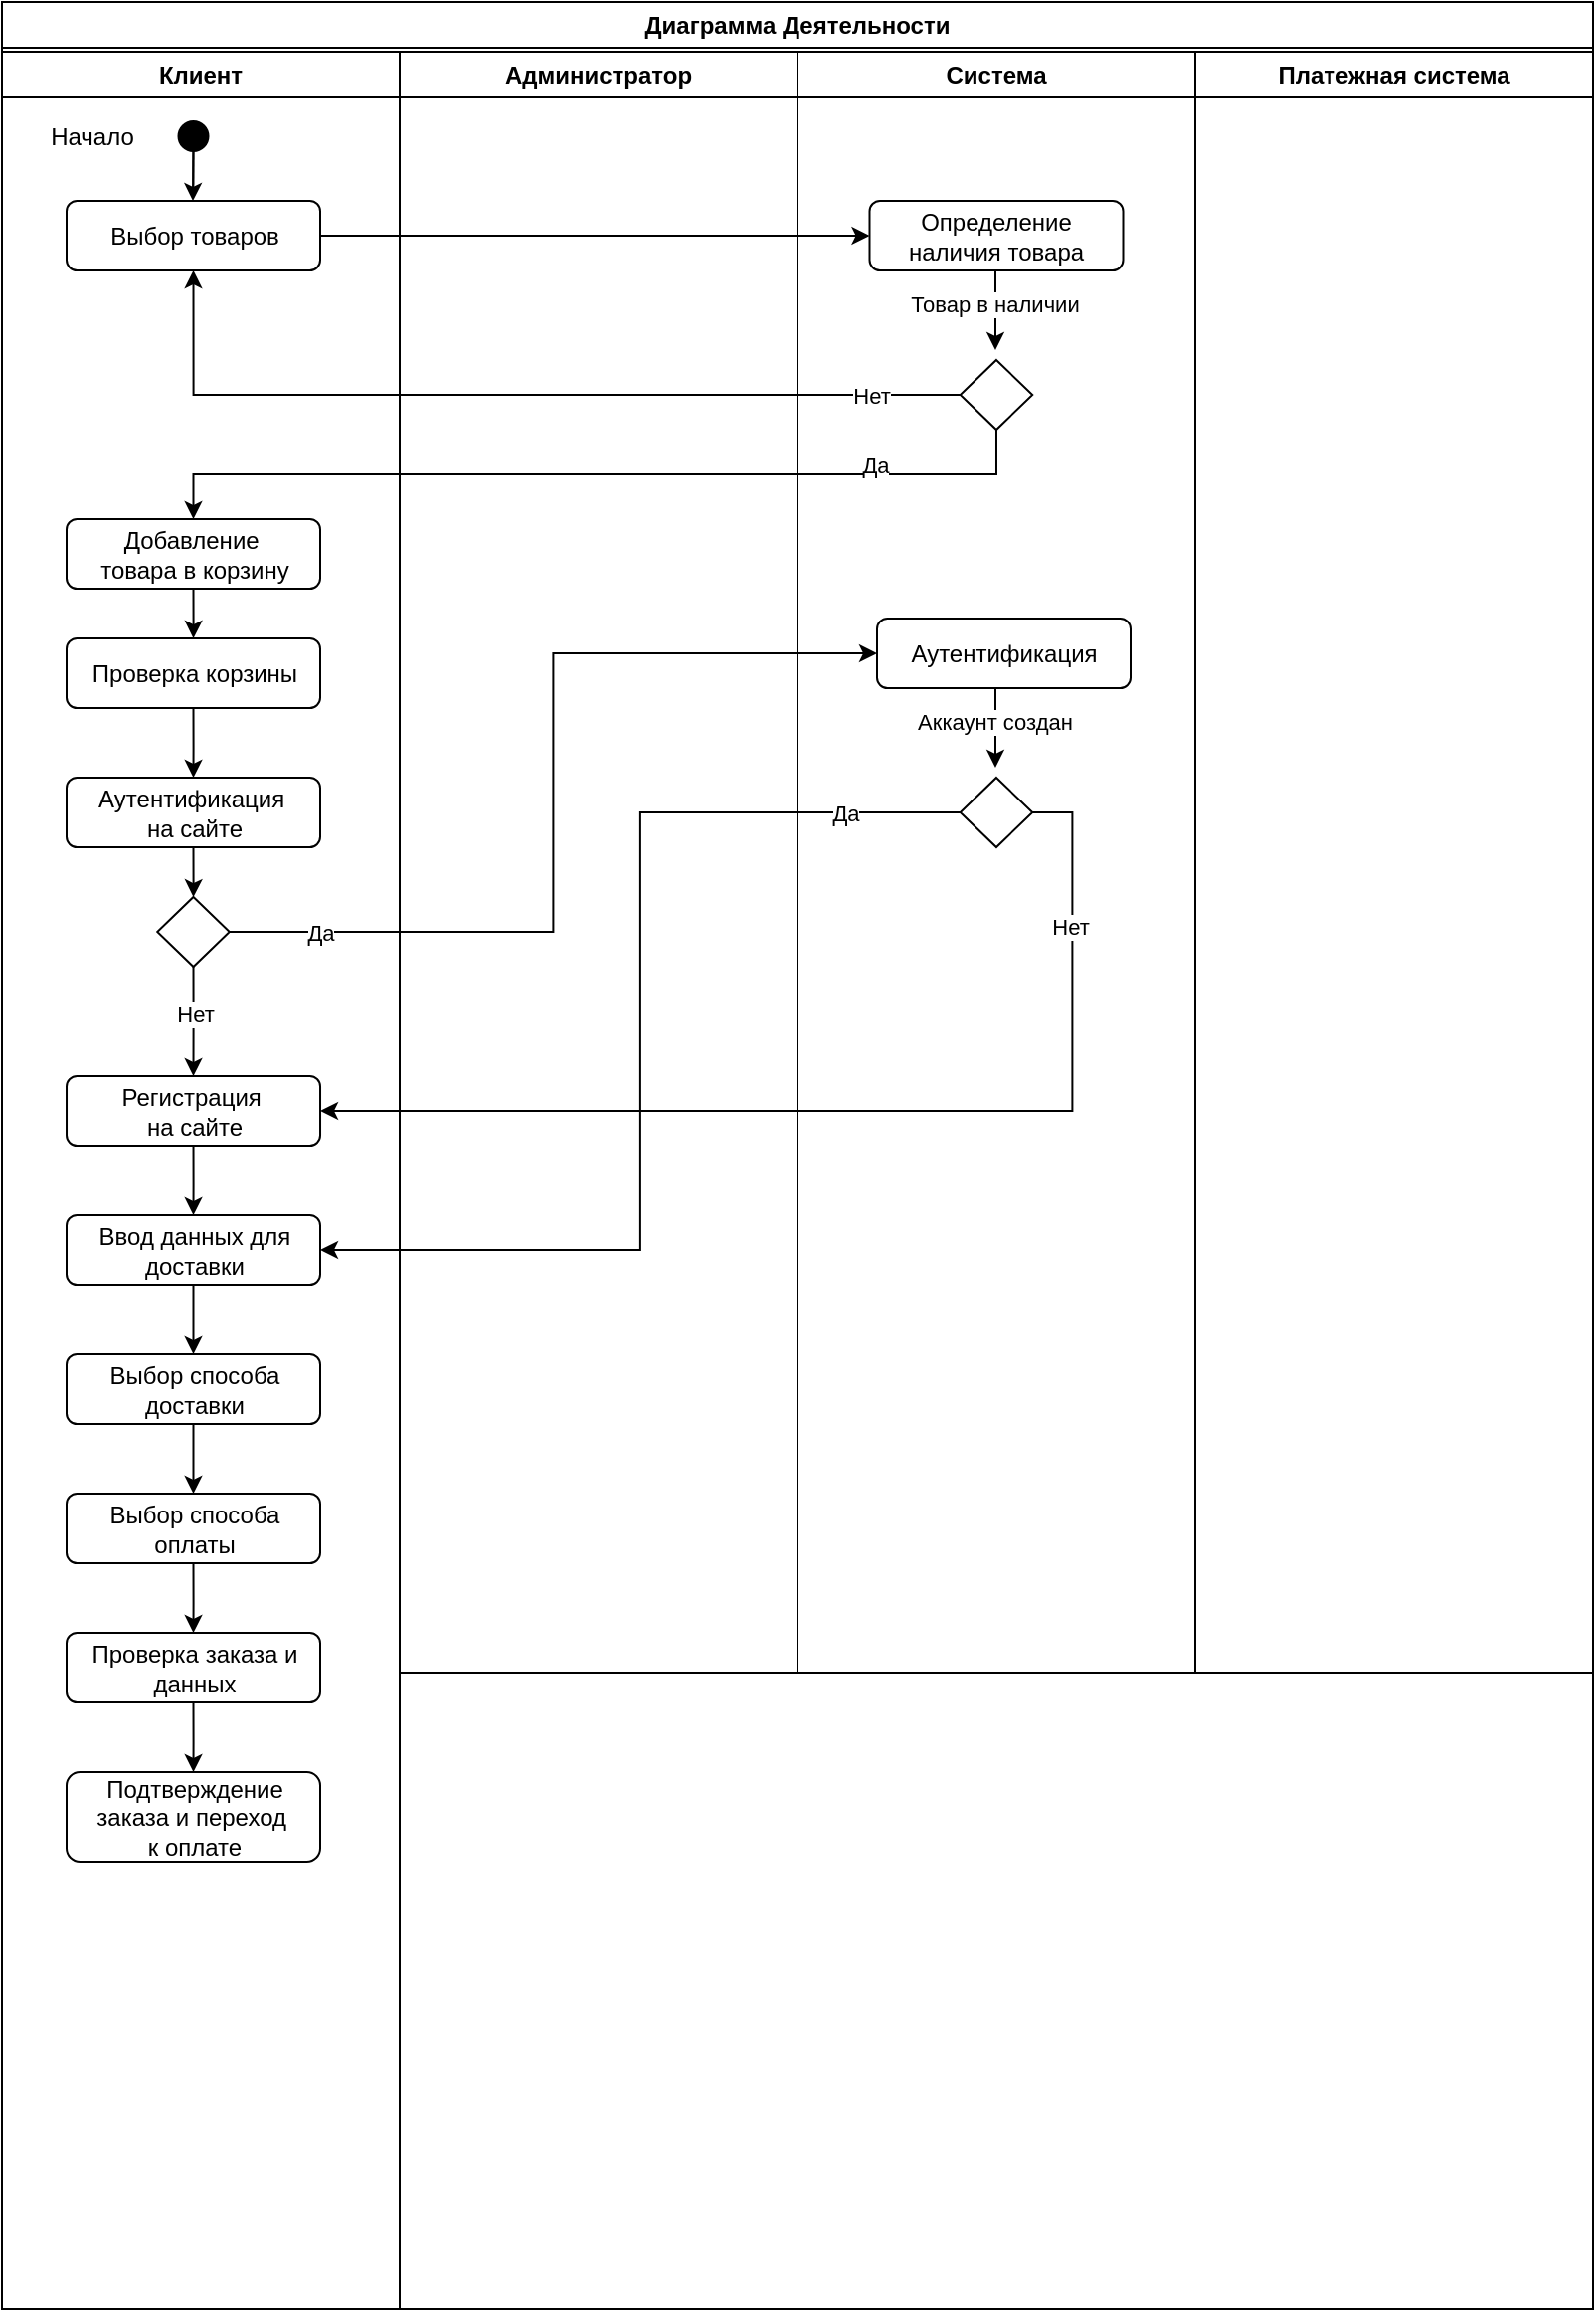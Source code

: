 <mxfile version="24.4.3" type="github">
  <diagram name="Страница — 1" id="kHaLRNe1tpMv3u5q8S8u">
    <mxGraphModel dx="1434" dy="1941" grid="1" gridSize="10" guides="1" tooltips="1" connect="1" arrows="1" fold="1" page="1" pageScale="1" pageWidth="827" pageHeight="1169" math="0" shadow="0">
      <root>
        <mxCell id="0" />
        <mxCell id="1" parent="0" />
        <mxCell id="wFoECBeJ0aFWm-52nH7k-1" value="Диаграмма Деятельности" style="swimlane;whiteSpace=wrap;html=1;" parent="1" vertex="1">
          <mxGeometry y="-10" width="800" height="1160" as="geometry" />
        </mxCell>
        <mxCell id="wFoECBeJ0aFWm-52nH7k-2" value="Клиент" style="swimlane;whiteSpace=wrap;html=1;" parent="wFoECBeJ0aFWm-52nH7k-1" vertex="1">
          <mxGeometry y="25" width="200" height="1135" as="geometry">
            <mxRectangle y="25" width="80" height="30" as="alternateBounds" />
          </mxGeometry>
        </mxCell>
        <mxCell id="wFoECBeJ0aFWm-52nH7k-8" value="Начало" style="text;html=1;align=center;verticalAlign=middle;resizable=0;points=[];autosize=1;strokeColor=none;fillColor=none;" parent="wFoECBeJ0aFWm-52nH7k-2" vertex="1">
          <mxGeometry x="10" y="27.5" width="70" height="30" as="geometry" />
        </mxCell>
        <mxCell id="wFoECBeJ0aFWm-52nH7k-9" value="" style="endArrow=classic;html=1;rounded=0;" parent="wFoECBeJ0aFWm-52nH7k-2" source="wFoECBeJ0aFWm-52nH7k-7" edge="1">
          <mxGeometry width="50" height="50" relative="1" as="geometry">
            <mxPoint x="96.17" y="45" as="sourcePoint" />
            <mxPoint x="96" y="75" as="targetPoint" />
          </mxGeometry>
        </mxCell>
        <mxCell id="wFoECBeJ0aFWm-52nH7k-10" value="Выбор товаров" style="rounded=1;whiteSpace=wrap;html=1;" parent="wFoECBeJ0aFWm-52nH7k-2" vertex="1">
          <mxGeometry x="32.5" y="75" width="127.5" height="35" as="geometry" />
        </mxCell>
        <mxCell id="wFoECBeJ0aFWm-52nH7k-11" value="" style="endArrow=classic;html=1;rounded=0;entryX=0.5;entryY=0;entryDx=0;entryDy=0;" parent="wFoECBeJ0aFWm-52nH7k-2" target="wFoECBeJ0aFWm-52nH7k-7" edge="1">
          <mxGeometry width="50" height="50" relative="1" as="geometry">
            <mxPoint x="96.17" y="70" as="sourcePoint" />
            <mxPoint x="96" y="120" as="targetPoint" />
          </mxGeometry>
        </mxCell>
        <mxCell id="wFoECBeJ0aFWm-52nH7k-7" value="" style="ellipse;whiteSpace=wrap;html=1;aspect=fixed;fillColor=#000000;" parent="wFoECBeJ0aFWm-52nH7k-2" vertex="1">
          <mxGeometry x="88.75" y="35" width="15" height="15" as="geometry" />
        </mxCell>
        <mxCell id="qTEbN5aANxW4-h66Cw0V-4" style="edgeStyle=orthogonalEdgeStyle;rounded=0;orthogonalLoop=1;jettySize=auto;html=1;exitX=0.5;exitY=1;exitDx=0;exitDy=0;" edge="1" parent="wFoECBeJ0aFWm-52nH7k-2" source="wFoECBeJ0aFWm-52nH7k-25" target="qTEbN5aANxW4-h66Cw0V-3">
          <mxGeometry relative="1" as="geometry" />
        </mxCell>
        <mxCell id="wFoECBeJ0aFWm-52nH7k-25" value="Добавление&amp;nbsp;&lt;div&gt;товара&amp;nbsp;&lt;span style=&quot;background-color: initial;&quot;&gt;в корзину&lt;/span&gt;&lt;/div&gt;" style="rounded=1;whiteSpace=wrap;html=1;" parent="wFoECBeJ0aFWm-52nH7k-2" vertex="1">
          <mxGeometry x="32.5" y="235" width="127.5" height="35" as="geometry" />
        </mxCell>
        <mxCell id="qTEbN5aANxW4-h66Cw0V-12" style="edgeStyle=orthogonalEdgeStyle;rounded=0;orthogonalLoop=1;jettySize=auto;html=1;exitX=0.5;exitY=1;exitDx=0;exitDy=0;" edge="1" parent="wFoECBeJ0aFWm-52nH7k-2" source="qTEbN5aANxW4-h66Cw0V-3" target="qTEbN5aANxW4-h66Cw0V-9">
          <mxGeometry relative="1" as="geometry" />
        </mxCell>
        <mxCell id="qTEbN5aANxW4-h66Cw0V-3" value="Проверка корзины" style="rounded=1;whiteSpace=wrap;html=1;" vertex="1" parent="wFoECBeJ0aFWm-52nH7k-2">
          <mxGeometry x="32.5" y="295" width="127.5" height="35" as="geometry" />
        </mxCell>
        <mxCell id="qTEbN5aANxW4-h66Cw0V-23" style="edgeStyle=orthogonalEdgeStyle;rounded=0;orthogonalLoop=1;jettySize=auto;html=1;exitX=0.5;exitY=1;exitDx=0;exitDy=0;" edge="1" parent="wFoECBeJ0aFWm-52nH7k-2" source="qTEbN5aANxW4-h66Cw0V-9" target="qTEbN5aANxW4-h66Cw0V-22">
          <mxGeometry relative="1" as="geometry" />
        </mxCell>
        <mxCell id="qTEbN5aANxW4-h66Cw0V-9" value="Аутентификация&amp;nbsp;&lt;div&gt;на сайте&lt;/div&gt;" style="rounded=1;whiteSpace=wrap;html=1;" vertex="1" parent="wFoECBeJ0aFWm-52nH7k-2">
          <mxGeometry x="32.5" y="365" width="127.5" height="35" as="geometry" />
        </mxCell>
        <mxCell id="qTEbN5aANxW4-h66Cw0V-34" style="edgeStyle=orthogonalEdgeStyle;rounded=0;orthogonalLoop=1;jettySize=auto;html=1;exitX=0.5;exitY=1;exitDx=0;exitDy=0;" edge="1" parent="wFoECBeJ0aFWm-52nH7k-2" source="qTEbN5aANxW4-h66Cw0V-19" target="qTEbN5aANxW4-h66Cw0V-33">
          <mxGeometry relative="1" as="geometry" />
        </mxCell>
        <mxCell id="qTEbN5aANxW4-h66Cw0V-19" value="Регистрация&amp;nbsp;&lt;div&gt;на сайте&lt;/div&gt;" style="rounded=1;whiteSpace=wrap;html=1;" vertex="1" parent="wFoECBeJ0aFWm-52nH7k-2">
          <mxGeometry x="32.51" y="515" width="127.5" height="35" as="geometry" />
        </mxCell>
        <mxCell id="qTEbN5aANxW4-h66Cw0V-24" style="edgeStyle=orthogonalEdgeStyle;rounded=0;orthogonalLoop=1;jettySize=auto;html=1;exitX=0.5;exitY=1;exitDx=0;exitDy=0;" edge="1" parent="wFoECBeJ0aFWm-52nH7k-2" source="qTEbN5aANxW4-h66Cw0V-22" target="qTEbN5aANxW4-h66Cw0V-19">
          <mxGeometry relative="1" as="geometry" />
        </mxCell>
        <mxCell id="qTEbN5aANxW4-h66Cw0V-25" value="Нет" style="edgeLabel;html=1;align=center;verticalAlign=middle;resizable=0;points=[];" vertex="1" connectable="0" parent="qTEbN5aANxW4-h66Cw0V-24">
          <mxGeometry x="-0.127" relative="1" as="geometry">
            <mxPoint as="offset" />
          </mxGeometry>
        </mxCell>
        <mxCell id="qTEbN5aANxW4-h66Cw0V-22" value="" style="rhombus;whiteSpace=wrap;html=1;" vertex="1" parent="wFoECBeJ0aFWm-52nH7k-2">
          <mxGeometry x="78.13" y="425" width="36.25" height="35" as="geometry" />
        </mxCell>
        <mxCell id="qTEbN5aANxW4-h66Cw0V-40" style="edgeStyle=orthogonalEdgeStyle;rounded=0;orthogonalLoop=1;jettySize=auto;html=1;exitX=0.5;exitY=1;exitDx=0;exitDy=0;entryX=0.5;entryY=0;entryDx=0;entryDy=0;" edge="1" parent="wFoECBeJ0aFWm-52nH7k-2" source="qTEbN5aANxW4-h66Cw0V-33" target="qTEbN5aANxW4-h66Cw0V-39">
          <mxGeometry relative="1" as="geometry" />
        </mxCell>
        <mxCell id="qTEbN5aANxW4-h66Cw0V-33" value="Ввод данных для доставки" style="rounded=1;whiteSpace=wrap;html=1;" vertex="1" parent="wFoECBeJ0aFWm-52nH7k-2">
          <mxGeometry x="32.5" y="585" width="127.5" height="35" as="geometry" />
        </mxCell>
        <mxCell id="qTEbN5aANxW4-h66Cw0V-43" style="edgeStyle=orthogonalEdgeStyle;rounded=0;orthogonalLoop=1;jettySize=auto;html=1;exitX=0.5;exitY=1;exitDx=0;exitDy=0;entryX=0.5;entryY=0;entryDx=0;entryDy=0;" edge="1" parent="wFoECBeJ0aFWm-52nH7k-2" source="qTEbN5aANxW4-h66Cw0V-39" target="qTEbN5aANxW4-h66Cw0V-41">
          <mxGeometry relative="1" as="geometry" />
        </mxCell>
        <mxCell id="qTEbN5aANxW4-h66Cw0V-39" value="Выбор способа доставки" style="rounded=1;whiteSpace=wrap;html=1;" vertex="1" parent="wFoECBeJ0aFWm-52nH7k-2">
          <mxGeometry x="32.5" y="655" width="127.5" height="35" as="geometry" />
        </mxCell>
        <mxCell id="qTEbN5aANxW4-h66Cw0V-45" style="edgeStyle=orthogonalEdgeStyle;rounded=0;orthogonalLoop=1;jettySize=auto;html=1;exitX=0.5;exitY=1;exitDx=0;exitDy=0;" edge="1" parent="wFoECBeJ0aFWm-52nH7k-2" source="qTEbN5aANxW4-h66Cw0V-41" target="qTEbN5aANxW4-h66Cw0V-44">
          <mxGeometry relative="1" as="geometry" />
        </mxCell>
        <mxCell id="qTEbN5aANxW4-h66Cw0V-41" value="Выбор способа оплаты" style="rounded=1;whiteSpace=wrap;html=1;" vertex="1" parent="wFoECBeJ0aFWm-52nH7k-2">
          <mxGeometry x="32.5" y="725" width="127.5" height="35" as="geometry" />
        </mxCell>
        <mxCell id="qTEbN5aANxW4-h66Cw0V-47" style="edgeStyle=orthogonalEdgeStyle;rounded=0;orthogonalLoop=1;jettySize=auto;html=1;exitX=0.5;exitY=1;exitDx=0;exitDy=0;" edge="1" parent="wFoECBeJ0aFWm-52nH7k-2" source="qTEbN5aANxW4-h66Cw0V-44" target="qTEbN5aANxW4-h66Cw0V-46">
          <mxGeometry relative="1" as="geometry" />
        </mxCell>
        <mxCell id="qTEbN5aANxW4-h66Cw0V-44" value="Проверка заказа и данных" style="rounded=1;whiteSpace=wrap;html=1;" vertex="1" parent="wFoECBeJ0aFWm-52nH7k-2">
          <mxGeometry x="32.5" y="795" width="127.5" height="35" as="geometry" />
        </mxCell>
        <mxCell id="qTEbN5aANxW4-h66Cw0V-46" value="Подтверждение заказа и&amp;nbsp;&lt;span style=&quot;background-color: initial;&quot;&gt;переход&amp;nbsp;&lt;/span&gt;&lt;div&gt;&lt;span style=&quot;background-color: initial;&quot;&gt;к оплате&lt;/span&gt;&lt;/div&gt;" style="rounded=1;whiteSpace=wrap;html=1;" vertex="1" parent="wFoECBeJ0aFWm-52nH7k-2">
          <mxGeometry x="32.5" y="865" width="127.5" height="45" as="geometry" />
        </mxCell>
        <mxCell id="wFoECBeJ0aFWm-52nH7k-3" value="Администратор" style="swimlane;whiteSpace=wrap;html=1;startSize=23;" parent="wFoECBeJ0aFWm-52nH7k-1" vertex="1">
          <mxGeometry x="200" y="25" width="200" height="815" as="geometry">
            <mxRectangle x="200" y="25" width="100" height="30" as="alternateBounds" />
          </mxGeometry>
        </mxCell>
        <mxCell id="wFoECBeJ0aFWm-52nH7k-4" value="Система" style="swimlane;whiteSpace=wrap;html=1;startSize=23;" parent="wFoECBeJ0aFWm-52nH7k-1" vertex="1">
          <mxGeometry x="400" y="25" width="200" height="815" as="geometry" />
        </mxCell>
        <mxCell id="wFoECBeJ0aFWm-52nH7k-14" value="Определение&lt;div&gt;наличия товара&lt;/div&gt;" style="rounded=1;whiteSpace=wrap;html=1;" parent="wFoECBeJ0aFWm-52nH7k-4" vertex="1">
          <mxGeometry x="36.25" y="75" width="127.5" height="35" as="geometry" />
        </mxCell>
        <mxCell id="wFoECBeJ0aFWm-52nH7k-15" value="" style="endArrow=classic;html=1;rounded=0;" parent="wFoECBeJ0aFWm-52nH7k-4" edge="1">
          <mxGeometry width="50" height="50" relative="1" as="geometry">
            <mxPoint x="99.5" y="110" as="sourcePoint" />
            <mxPoint x="99.5" y="150" as="targetPoint" />
          </mxGeometry>
        </mxCell>
        <mxCell id="wFoECBeJ0aFWm-52nH7k-17" value="Товар в наличии" style="edgeLabel;html=1;align=center;verticalAlign=middle;resizable=0;points=[];" parent="wFoECBeJ0aFWm-52nH7k-15" vertex="1" connectable="0">
          <mxGeometry x="-0.18" y="-1" relative="1" as="geometry">
            <mxPoint as="offset" />
          </mxGeometry>
        </mxCell>
        <mxCell id="wFoECBeJ0aFWm-52nH7k-18" value="" style="rhombus;whiteSpace=wrap;html=1;" parent="wFoECBeJ0aFWm-52nH7k-4" vertex="1">
          <mxGeometry x="81.87" y="155" width="36.25" height="35" as="geometry" />
        </mxCell>
        <mxCell id="qTEbN5aANxW4-h66Cw0V-5" value="Аутентификация" style="rounded=1;whiteSpace=wrap;html=1;" vertex="1" parent="wFoECBeJ0aFWm-52nH7k-4">
          <mxGeometry x="40" y="285" width="127.5" height="35" as="geometry" />
        </mxCell>
        <mxCell id="qTEbN5aANxW4-h66Cw0V-29" value="" style="endArrow=classic;html=1;rounded=0;" edge="1" parent="wFoECBeJ0aFWm-52nH7k-4">
          <mxGeometry width="50" height="50" relative="1" as="geometry">
            <mxPoint x="99.5" y="320" as="sourcePoint" />
            <mxPoint x="99.5" y="360" as="targetPoint" />
          </mxGeometry>
        </mxCell>
        <mxCell id="qTEbN5aANxW4-h66Cw0V-30" value="Аккаунт создан" style="edgeLabel;html=1;align=center;verticalAlign=middle;resizable=0;points=[];" vertex="1" connectable="0" parent="qTEbN5aANxW4-h66Cw0V-29">
          <mxGeometry x="-0.18" y="-1" relative="1" as="geometry">
            <mxPoint as="offset" />
          </mxGeometry>
        </mxCell>
        <mxCell id="qTEbN5aANxW4-h66Cw0V-31" value="" style="rhombus;whiteSpace=wrap;html=1;" vertex="1" parent="wFoECBeJ0aFWm-52nH7k-4">
          <mxGeometry x="81.87" y="365" width="36.25" height="35" as="geometry" />
        </mxCell>
        <mxCell id="wFoECBeJ0aFWm-52nH7k-5" value="Платежная система" style="swimlane;whiteSpace=wrap;html=1;" parent="wFoECBeJ0aFWm-52nH7k-1" vertex="1">
          <mxGeometry x="600" y="25" width="200" height="815" as="geometry" />
        </mxCell>
        <mxCell id="wFoECBeJ0aFWm-52nH7k-12" value="" style="endArrow=classic;html=1;rounded=0;exitX=1;exitY=0.5;exitDx=0;exitDy=0;entryX=0;entryY=0.5;entryDx=0;entryDy=0;" parent="wFoECBeJ0aFWm-52nH7k-1" source="wFoECBeJ0aFWm-52nH7k-10" edge="1" target="wFoECBeJ0aFWm-52nH7k-14">
          <mxGeometry width="50" height="50" relative="1" as="geometry">
            <mxPoint x="190" y="117.36" as="sourcePoint" />
            <mxPoint x="230" y="117" as="targetPoint" />
          </mxGeometry>
        </mxCell>
        <mxCell id="wFoECBeJ0aFWm-52nH7k-60" style="edgeStyle=orthogonalEdgeStyle;rounded=0;orthogonalLoop=1;jettySize=auto;html=1;exitX=0;exitY=0.5;exitDx=0;exitDy=0;entryX=0.5;entryY=1;entryDx=0;entryDy=0;" parent="wFoECBeJ0aFWm-52nH7k-1" source="wFoECBeJ0aFWm-52nH7k-18" target="wFoECBeJ0aFWm-52nH7k-10" edge="1">
          <mxGeometry relative="1" as="geometry">
            <Array as="points">
              <mxPoint x="96" y="198" />
            </Array>
            <mxPoint x="20" y="198" as="targetPoint" />
          </mxGeometry>
        </mxCell>
        <mxCell id="wFoECBeJ0aFWm-52nH7k-61" value="Нет" style="edgeLabel;html=1;align=center;verticalAlign=middle;resizable=0;points=[];" parent="wFoECBeJ0aFWm-52nH7k-60" vertex="1" connectable="0">
          <mxGeometry x="-0.341" y="-2" relative="1" as="geometry">
            <mxPoint x="102" y="2" as="offset" />
          </mxGeometry>
        </mxCell>
        <mxCell id="wFoECBeJ0aFWm-52nH7k-21" style="edgeStyle=orthogonalEdgeStyle;rounded=0;orthogonalLoop=1;jettySize=auto;html=1;exitX=0.5;exitY=1;exitDx=0;exitDy=0;" parent="wFoECBeJ0aFWm-52nH7k-1" source="wFoECBeJ0aFWm-52nH7k-18" target="wFoECBeJ0aFWm-52nH7k-25" edge="1">
          <mxGeometry relative="1" as="geometry">
            <mxPoint x="294" y="250" as="targetPoint" />
          </mxGeometry>
        </mxCell>
        <mxCell id="wFoECBeJ0aFWm-52nH7k-22" value="Да" style="edgeLabel;html=1;align=center;verticalAlign=middle;resizable=0;points=[];" parent="wFoECBeJ0aFWm-52nH7k-21" vertex="1" connectable="0">
          <mxGeometry x="-0.23" y="-2" relative="1" as="geometry">
            <mxPoint x="89" y="-3" as="offset" />
          </mxGeometry>
        </mxCell>
        <mxCell id="qTEbN5aANxW4-h66Cw0V-14" style="edgeStyle=orthogonalEdgeStyle;rounded=0;orthogonalLoop=1;jettySize=auto;html=1;exitX=1;exitY=0.5;exitDx=0;exitDy=0;entryX=0;entryY=0.5;entryDx=0;entryDy=0;" edge="1" parent="wFoECBeJ0aFWm-52nH7k-1" source="qTEbN5aANxW4-h66Cw0V-22" target="qTEbN5aANxW4-h66Cw0V-5">
          <mxGeometry relative="1" as="geometry" />
        </mxCell>
        <mxCell id="qTEbN5aANxW4-h66Cw0V-27" value="Да" style="edgeLabel;html=1;align=center;verticalAlign=middle;resizable=0;points=[];" vertex="1" connectable="0" parent="qTEbN5aANxW4-h66Cw0V-14">
          <mxGeometry x="-0.8" y="1" relative="1" as="geometry">
            <mxPoint x="-1" y="1" as="offset" />
          </mxGeometry>
        </mxCell>
        <mxCell id="qTEbN5aANxW4-h66Cw0V-35" style="edgeStyle=orthogonalEdgeStyle;rounded=0;orthogonalLoop=1;jettySize=auto;html=1;exitX=0;exitY=0.5;exitDx=0;exitDy=0;entryX=1;entryY=0.5;entryDx=0;entryDy=0;" edge="1" parent="wFoECBeJ0aFWm-52nH7k-1" source="qTEbN5aANxW4-h66Cw0V-31" target="qTEbN5aANxW4-h66Cw0V-33">
          <mxGeometry relative="1" as="geometry" />
        </mxCell>
        <mxCell id="qTEbN5aANxW4-h66Cw0V-36" value="Да" style="edgeLabel;html=1;align=center;verticalAlign=middle;resizable=0;points=[];" vertex="1" connectable="0" parent="qTEbN5aANxW4-h66Cw0V-35">
          <mxGeometry x="-0.786" relative="1" as="geometry">
            <mxPoint as="offset" />
          </mxGeometry>
        </mxCell>
        <mxCell id="qTEbN5aANxW4-h66Cw0V-37" style="edgeStyle=orthogonalEdgeStyle;rounded=0;orthogonalLoop=1;jettySize=auto;html=1;exitX=1;exitY=0.5;exitDx=0;exitDy=0;entryX=1;entryY=0.5;entryDx=0;entryDy=0;" edge="1" parent="wFoECBeJ0aFWm-52nH7k-1" source="qTEbN5aANxW4-h66Cw0V-31" target="qTEbN5aANxW4-h66Cw0V-19">
          <mxGeometry relative="1" as="geometry" />
        </mxCell>
        <mxCell id="qTEbN5aANxW4-h66Cw0V-38" value="Нет" style="edgeLabel;html=1;align=center;verticalAlign=middle;resizable=0;points=[];" vertex="1" connectable="0" parent="qTEbN5aANxW4-h66Cw0V-37">
          <mxGeometry x="-0.717" y="-1" relative="1" as="geometry">
            <mxPoint as="offset" />
          </mxGeometry>
        </mxCell>
      </root>
    </mxGraphModel>
  </diagram>
</mxfile>
